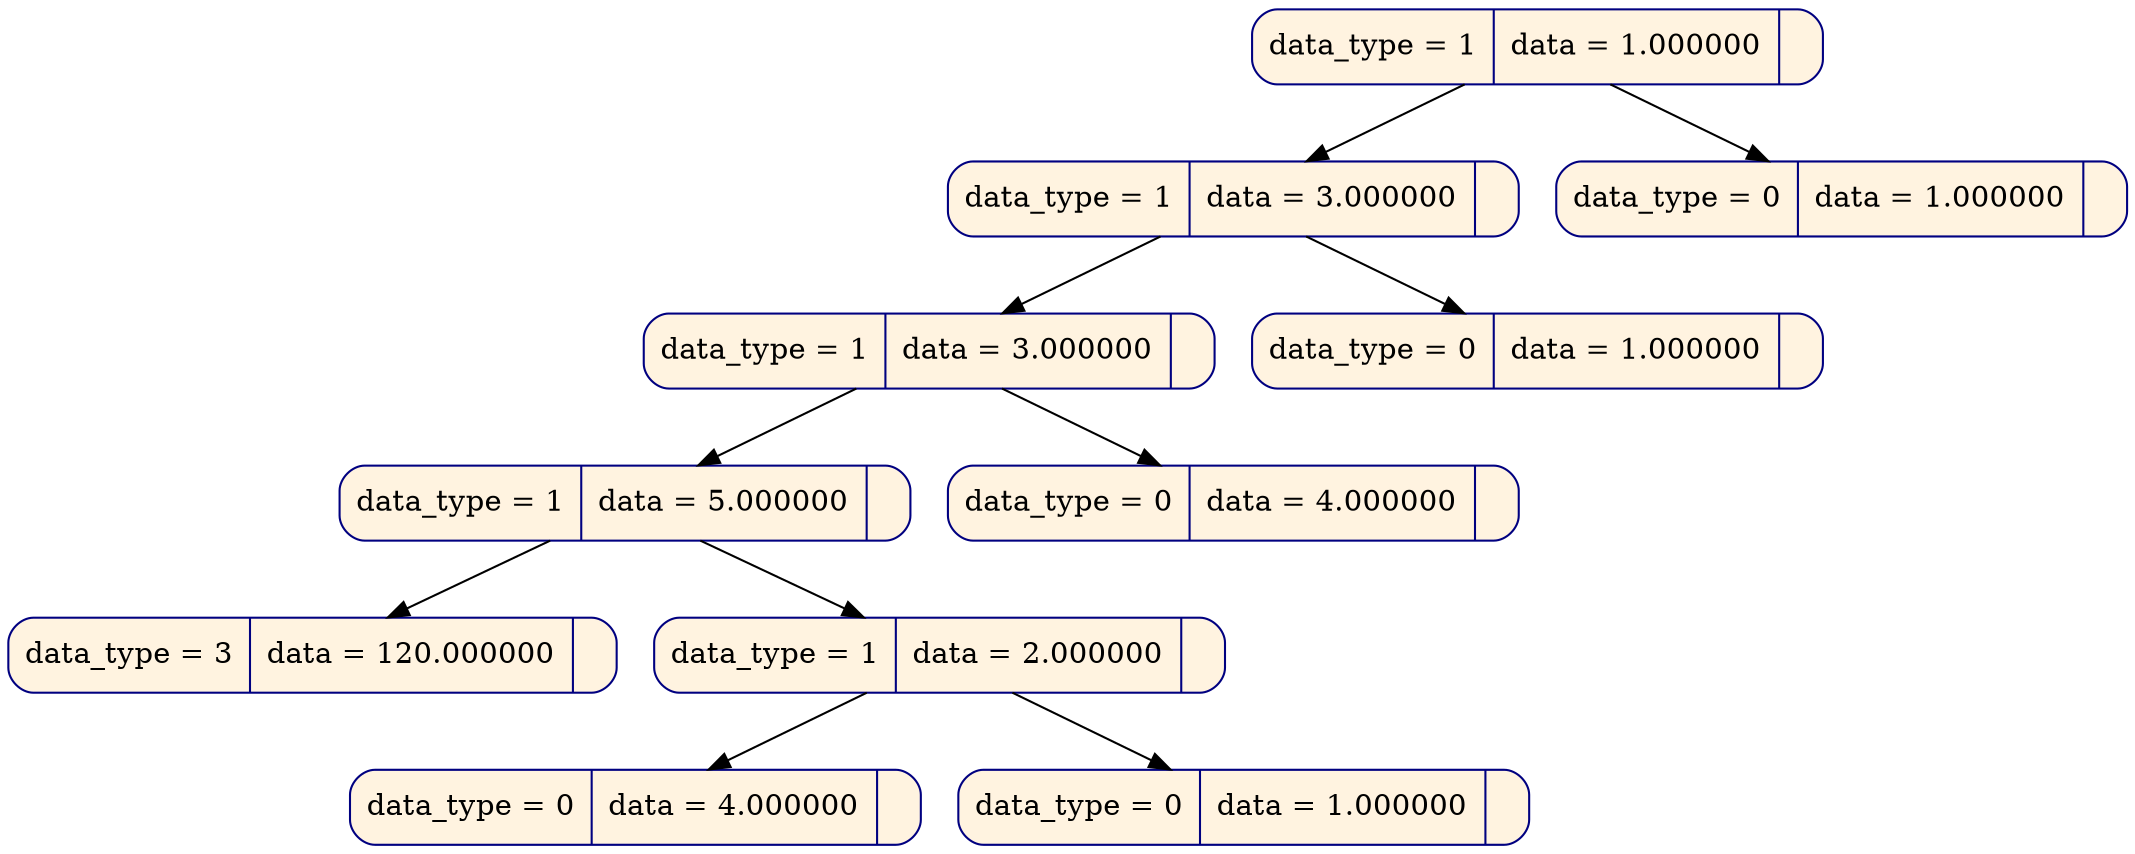 digraph
{
node [shape = Mrecord, color  = "navy", style = "filled"];
node0x620000000260[label = " data_type = 1 | data = 1.000000 | ", fillcolor = "#fff3e0", rank = 0];
node0x61f000000200[label = " data_type = 1 | data = 3.000000 | ", fillcolor = "#fff3e0", rank = 1];
node0x61e0000001a0[label = " data_type = 1 | data = 3.000000 | ", fillcolor = "#fff3e0", rank = 2];
node0x61c000000140[label = " data_type = 1 | data = 5.000000 | ", fillcolor = "#fff3e0", rank = 3];
node0x604000000050[label = " data_type = 3 | data = 120.000000 | ", fillcolor = "#fff3e0", rank = 4];
node0x61c0000000b0[label = " data_type = 1 | data = 2.000000 | ", fillcolor = "#fff3e0", rank = 4];
node0x61c0000000e0[label = " data_type = 0 | data = 4.000000 | ", fillcolor = "#fff3e0", rank = 5];
node0x61c000000110[label = " data_type = 0 | data = 1.000000 | ", fillcolor = "#fff3e0", rank = 5];
node0x61e000000170[label = " data_type = 0 | data = 4.000000 | ", fillcolor = "#fff3e0", rank = 3];
node0x61f0000001d0[label = " data_type = 0 | data = 1.000000 | ", fillcolor = "#fff3e0", rank = 2];
node0x620000000230[label = " data_type = 0 | data = 1.000000 | ", fillcolor = "#fff3e0", rank = 1];
node0x620000000260 -> node0x61f000000200;
node0x61f000000200 -> node0x61e0000001a0;
node0x61e0000001a0 -> node0x61c000000140;
node0x61c000000140 -> node0x604000000050;
node0x61c000000140 -> node0x61c0000000b0;
node0x61c0000000b0 -> node0x61c0000000e0;
node0x61c0000000b0 -> node0x61c000000110;
node0x61e0000001a0 -> node0x61e000000170;
node0x61f000000200 -> node0x61f0000001d0;
node0x620000000260 -> node0x620000000230;
}
